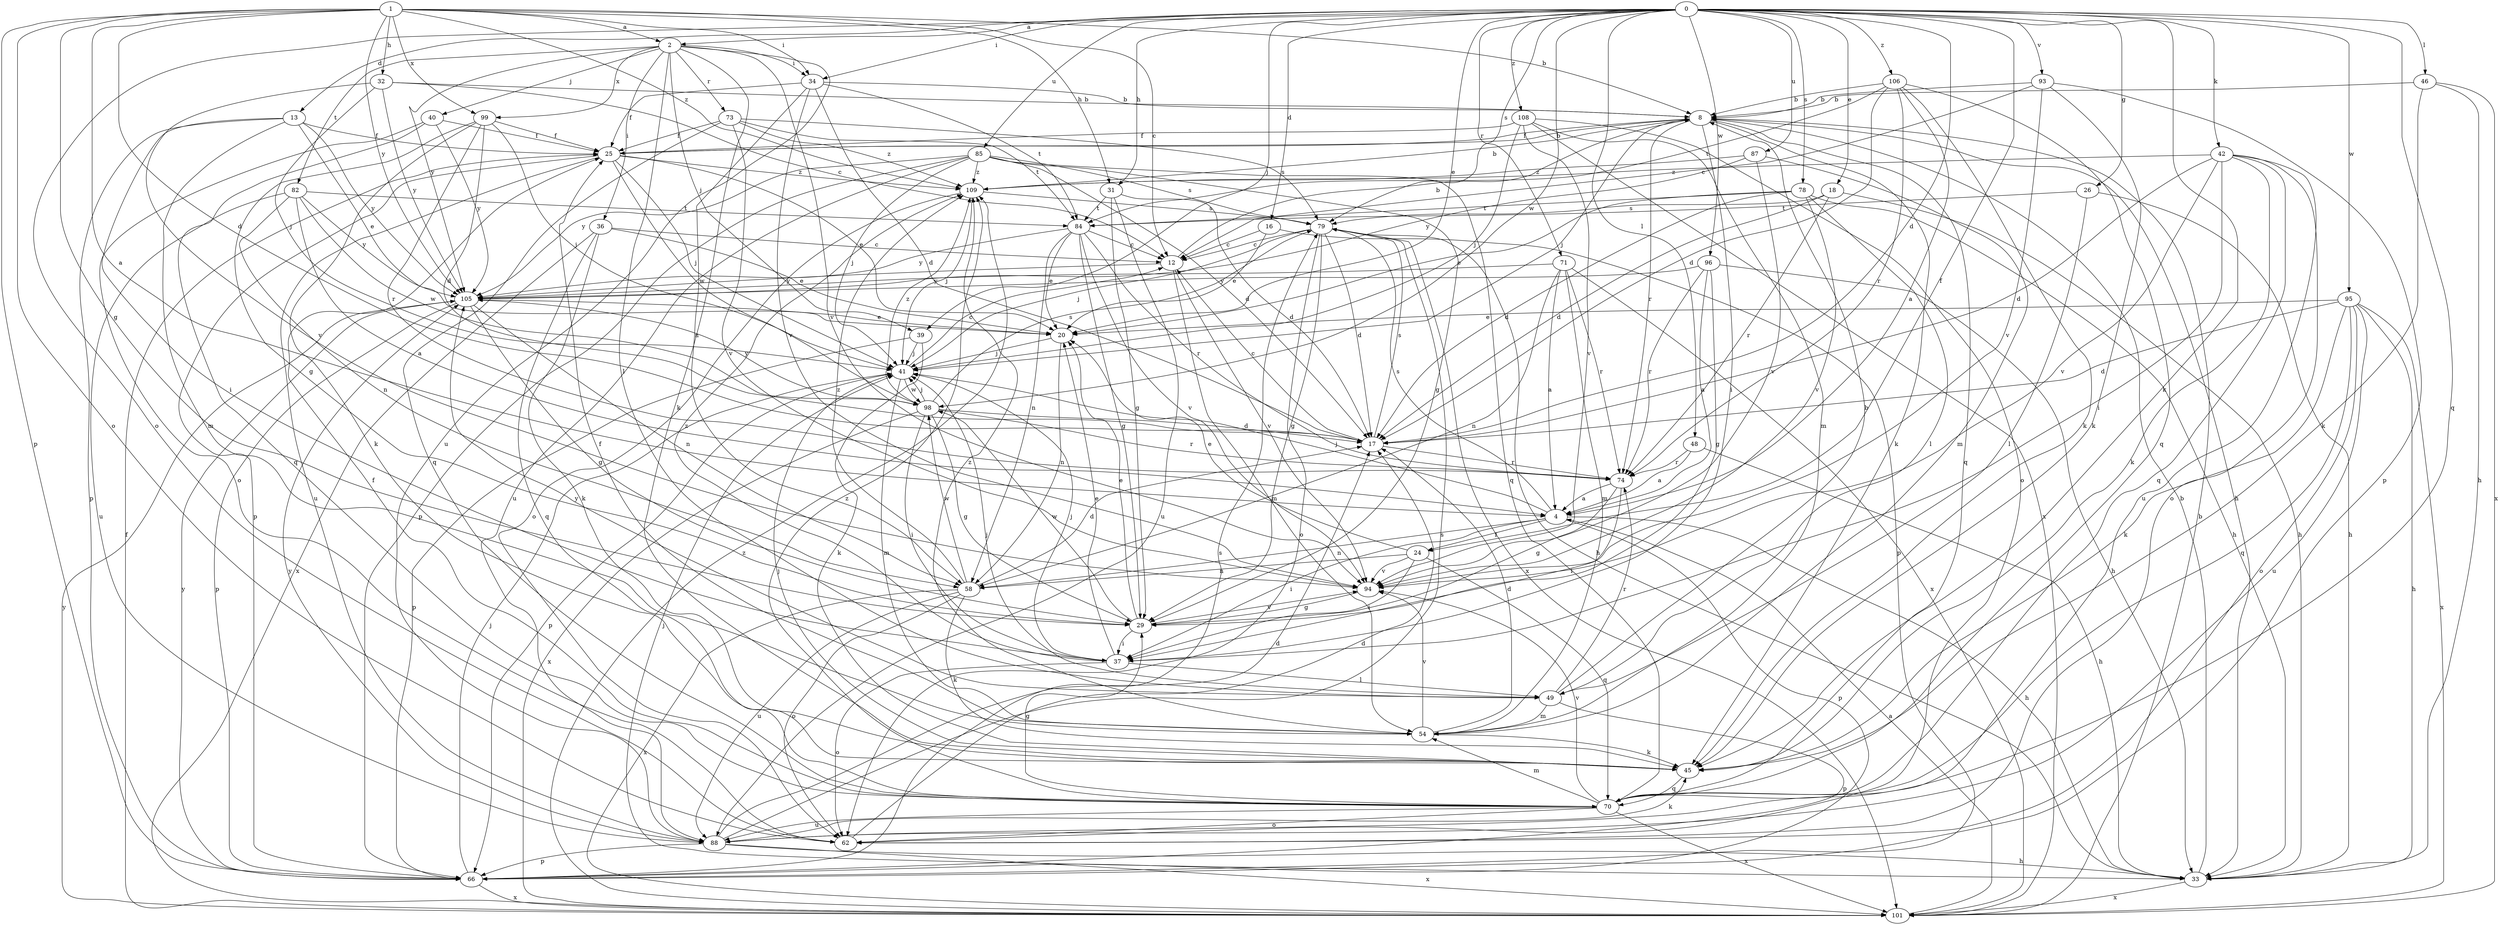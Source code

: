strict digraph  {
0;
1;
2;
4;
8;
12;
13;
16;
17;
18;
20;
24;
25;
26;
29;
31;
32;
33;
34;
36;
37;
39;
40;
41;
42;
45;
46;
48;
49;
54;
58;
62;
66;
70;
71;
73;
74;
78;
79;
82;
84;
85;
87;
88;
93;
94;
95;
96;
98;
99;
101;
105;
106;
108;
109;
0 -> 2  [label=a];
0 -> 13  [label=d];
0 -> 16  [label=d];
0 -> 17  [label=d];
0 -> 18  [label=e];
0 -> 20  [label=e];
0 -> 24  [label=f];
0 -> 26  [label=g];
0 -> 31  [label=h];
0 -> 34  [label=i];
0 -> 39  [label=j];
0 -> 42  [label=k];
0 -> 45  [label=k];
0 -> 46  [label=l];
0 -> 48  [label=l];
0 -> 62  [label=o];
0 -> 70  [label=q];
0 -> 71  [label=r];
0 -> 78  [label=s];
0 -> 79  [label=s];
0 -> 85  [label=u];
0 -> 87  [label=u];
0 -> 93  [label=v];
0 -> 95  [label=w];
0 -> 96  [label=w];
0 -> 98  [label=w];
0 -> 106  [label=z];
0 -> 108  [label=z];
1 -> 2  [label=a];
1 -> 4  [label=a];
1 -> 8  [label=b];
1 -> 12  [label=c];
1 -> 17  [label=d];
1 -> 29  [label=g];
1 -> 31  [label=h];
1 -> 32  [label=h];
1 -> 34  [label=i];
1 -> 62  [label=o];
1 -> 66  [label=p];
1 -> 99  [label=x];
1 -> 105  [label=y];
1 -> 109  [label=z];
2 -> 34  [label=i];
2 -> 36  [label=i];
2 -> 39  [label=j];
2 -> 40  [label=j];
2 -> 45  [label=k];
2 -> 49  [label=l];
2 -> 73  [label=r];
2 -> 82  [label=t];
2 -> 88  [label=u];
2 -> 94  [label=v];
2 -> 99  [label=x];
2 -> 105  [label=y];
4 -> 24  [label=f];
4 -> 33  [label=h];
4 -> 37  [label=i];
4 -> 41  [label=j];
4 -> 58  [label=n];
4 -> 66  [label=p];
4 -> 79  [label=s];
8 -> 25  [label=f];
8 -> 33  [label=h];
8 -> 37  [label=i];
8 -> 41  [label=j];
8 -> 45  [label=k];
8 -> 70  [label=q];
8 -> 74  [label=r];
12 -> 8  [label=b];
12 -> 54  [label=m];
12 -> 94  [label=v];
12 -> 105  [label=y];
13 -> 20  [label=e];
13 -> 25  [label=f];
13 -> 37  [label=i];
13 -> 54  [label=m];
13 -> 66  [label=p];
13 -> 105  [label=y];
16 -> 12  [label=c];
16 -> 20  [label=e];
16 -> 66  [label=p];
17 -> 12  [label=c];
17 -> 74  [label=r];
17 -> 79  [label=s];
18 -> 17  [label=d];
18 -> 33  [label=h];
18 -> 74  [label=r];
18 -> 79  [label=s];
20 -> 41  [label=j];
20 -> 58  [label=n];
24 -> 20  [label=e];
24 -> 37  [label=i];
24 -> 58  [label=n];
24 -> 70  [label=q];
24 -> 94  [label=v];
25 -> 8  [label=b];
25 -> 20  [label=e];
25 -> 41  [label=j];
25 -> 66  [label=p];
25 -> 88  [label=u];
25 -> 98  [label=w];
25 -> 109  [label=z];
26 -> 33  [label=h];
26 -> 49  [label=l];
26 -> 84  [label=t];
29 -> 20  [label=e];
29 -> 37  [label=i];
29 -> 94  [label=v];
29 -> 98  [label=w];
31 -> 17  [label=d];
31 -> 29  [label=g];
31 -> 84  [label=t];
31 -> 88  [label=u];
32 -> 8  [label=b];
32 -> 12  [label=c];
32 -> 41  [label=j];
32 -> 94  [label=v];
32 -> 105  [label=y];
33 -> 8  [label=b];
33 -> 41  [label=j];
33 -> 101  [label=x];
34 -> 8  [label=b];
34 -> 17  [label=d];
34 -> 25  [label=f];
34 -> 58  [label=n];
34 -> 84  [label=t];
34 -> 94  [label=v];
36 -> 12  [label=c];
36 -> 20  [label=e];
36 -> 45  [label=k];
36 -> 70  [label=q];
36 -> 101  [label=x];
37 -> 20  [label=e];
37 -> 41  [label=j];
37 -> 49  [label=l];
37 -> 62  [label=o];
37 -> 109  [label=z];
39 -> 41  [label=j];
39 -> 45  [label=k];
39 -> 66  [label=p];
40 -> 25  [label=f];
40 -> 62  [label=o];
40 -> 70  [label=q];
40 -> 105  [label=y];
41 -> 12  [label=c];
41 -> 54  [label=m];
41 -> 66  [label=p];
41 -> 98  [label=w];
42 -> 17  [label=d];
42 -> 37  [label=i];
42 -> 45  [label=k];
42 -> 62  [label=o];
42 -> 70  [label=q];
42 -> 88  [label=u];
42 -> 94  [label=v];
42 -> 109  [label=z];
45 -> 41  [label=j];
45 -> 70  [label=q];
46 -> 8  [label=b];
46 -> 33  [label=h];
46 -> 45  [label=k];
46 -> 101  [label=x];
48 -> 4  [label=a];
48 -> 33  [label=h];
48 -> 74  [label=r];
49 -> 8  [label=b];
49 -> 41  [label=j];
49 -> 54  [label=m];
49 -> 66  [label=p];
49 -> 74  [label=r];
49 -> 105  [label=y];
54 -> 17  [label=d];
54 -> 25  [label=f];
54 -> 45  [label=k];
54 -> 94  [label=v];
54 -> 109  [label=z];
58 -> 17  [label=d];
58 -> 45  [label=k];
58 -> 62  [label=o];
58 -> 88  [label=u];
58 -> 98  [label=w];
58 -> 101  [label=x];
58 -> 109  [label=z];
62 -> 17  [label=d];
66 -> 41  [label=j];
66 -> 79  [label=s];
66 -> 101  [label=x];
66 -> 105  [label=y];
70 -> 25  [label=f];
70 -> 29  [label=g];
70 -> 54  [label=m];
70 -> 62  [label=o];
70 -> 88  [label=u];
70 -> 94  [label=v];
70 -> 101  [label=x];
70 -> 109  [label=z];
71 -> 4  [label=a];
71 -> 54  [label=m];
71 -> 58  [label=n];
71 -> 74  [label=r];
71 -> 101  [label=x];
71 -> 105  [label=y];
73 -> 25  [label=f];
73 -> 70  [label=q];
73 -> 79  [label=s];
73 -> 84  [label=t];
73 -> 94  [label=v];
73 -> 109  [label=z];
74 -> 4  [label=a];
74 -> 29  [label=g];
74 -> 37  [label=i];
78 -> 17  [label=d];
78 -> 20  [label=e];
78 -> 33  [label=h];
78 -> 49  [label=l];
78 -> 84  [label=t];
78 -> 94  [label=v];
79 -> 12  [label=c];
79 -> 17  [label=d];
79 -> 29  [label=g];
79 -> 33  [label=h];
79 -> 41  [label=j];
79 -> 62  [label=o];
79 -> 101  [label=x];
82 -> 4  [label=a];
82 -> 58  [label=n];
82 -> 84  [label=t];
82 -> 88  [label=u];
82 -> 98  [label=w];
82 -> 105  [label=y];
84 -> 12  [label=c];
84 -> 20  [label=e];
84 -> 29  [label=g];
84 -> 58  [label=n];
84 -> 74  [label=r];
84 -> 94  [label=v];
84 -> 105  [label=y];
85 -> 17  [label=d];
85 -> 29  [label=g];
85 -> 41  [label=j];
85 -> 66  [label=p];
85 -> 70  [label=q];
85 -> 79  [label=s];
85 -> 88  [label=u];
85 -> 105  [label=y];
85 -> 109  [label=z];
87 -> 54  [label=m];
87 -> 94  [label=v];
87 -> 105  [label=y];
87 -> 109  [label=z];
88 -> 17  [label=d];
88 -> 33  [label=h];
88 -> 45  [label=k];
88 -> 66  [label=p];
88 -> 79  [label=s];
88 -> 101  [label=x];
88 -> 105  [label=y];
93 -> 8  [label=b];
93 -> 12  [label=c];
93 -> 45  [label=k];
93 -> 66  [label=p];
93 -> 94  [label=v];
94 -> 29  [label=g];
95 -> 17  [label=d];
95 -> 20  [label=e];
95 -> 33  [label=h];
95 -> 45  [label=k];
95 -> 62  [label=o];
95 -> 70  [label=q];
95 -> 88  [label=u];
95 -> 101  [label=x];
96 -> 4  [label=a];
96 -> 29  [label=g];
96 -> 33  [label=h];
96 -> 74  [label=r];
96 -> 105  [label=y];
98 -> 17  [label=d];
98 -> 29  [label=g];
98 -> 37  [label=i];
98 -> 41  [label=j];
98 -> 74  [label=r];
98 -> 79  [label=s];
98 -> 101  [label=x];
98 -> 105  [label=y];
98 -> 109  [label=z];
99 -> 17  [label=d];
99 -> 25  [label=f];
99 -> 29  [label=g];
99 -> 41  [label=j];
99 -> 45  [label=k];
99 -> 74  [label=r];
101 -> 4  [label=a];
101 -> 8  [label=b];
101 -> 25  [label=f];
101 -> 105  [label=y];
101 -> 109  [label=z];
105 -> 20  [label=e];
105 -> 29  [label=g];
105 -> 58  [label=n];
105 -> 66  [label=p];
106 -> 4  [label=a];
106 -> 8  [label=b];
106 -> 17  [label=d];
106 -> 45  [label=k];
106 -> 70  [label=q];
106 -> 74  [label=r];
106 -> 84  [label=t];
108 -> 25  [label=f];
108 -> 41  [label=j];
108 -> 54  [label=m];
108 -> 62  [label=o];
108 -> 94  [label=v];
108 -> 101  [label=x];
109 -> 8  [label=b];
109 -> 41  [label=j];
109 -> 62  [label=o];
109 -> 79  [label=s];
}
